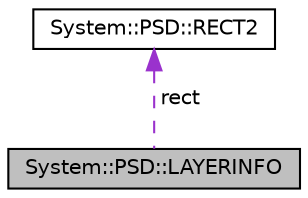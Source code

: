 digraph G
{
  edge [fontname="Helvetica",fontsize="10",labelfontname="Helvetica",labelfontsize="10"];
  node [fontname="Helvetica",fontsize="10",shape=record];
  Node1 [label="System::PSD::LAYERINFO",height=0.2,width=0.4,color="black", fillcolor="grey75", style="filled" fontcolor="black"];
  Node2 -> Node1 [dir="back",color="darkorchid3",fontsize="10",style="dashed",label=" rect" ,fontname="Helvetica"];
  Node2 [label="System::PSD::RECT2",height=0.2,width=0.4,color="black", fillcolor="white", style="filled",URL="$struct_system_1_1_p_s_d_1_1_r_e_c_t2.html"];
}
